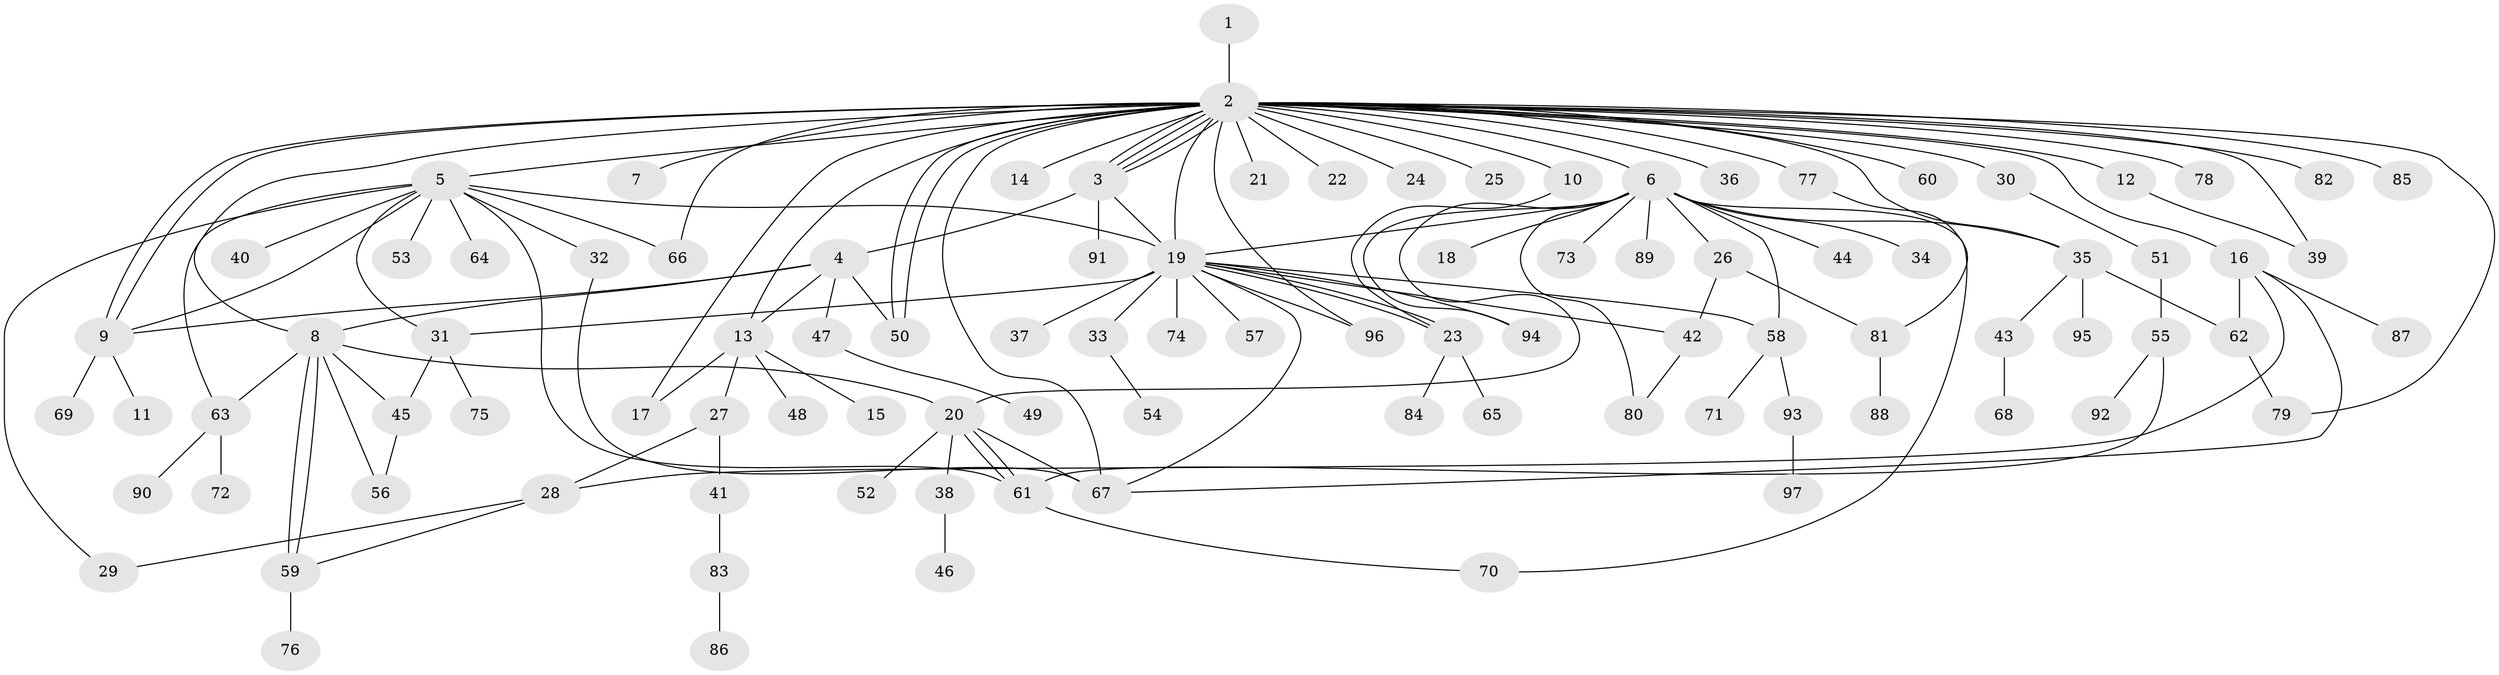 // coarse degree distribution, {1: 0.7014925373134329, 29: 0.014925373134328358, 3: 0.04477611940298507, 4: 0.05970149253731343, 2: 0.11940298507462686, 5: 0.014925373134328358, 6: 0.014925373134328358, 7: 0.014925373134328358, 19: 0.014925373134328358}
// Generated by graph-tools (version 1.1) at 2025/51/03/04/25 21:51:13]
// undirected, 97 vertices, 140 edges
graph export_dot {
graph [start="1"]
  node [color=gray90,style=filled];
  1;
  2;
  3;
  4;
  5;
  6;
  7;
  8;
  9;
  10;
  11;
  12;
  13;
  14;
  15;
  16;
  17;
  18;
  19;
  20;
  21;
  22;
  23;
  24;
  25;
  26;
  27;
  28;
  29;
  30;
  31;
  32;
  33;
  34;
  35;
  36;
  37;
  38;
  39;
  40;
  41;
  42;
  43;
  44;
  45;
  46;
  47;
  48;
  49;
  50;
  51;
  52;
  53;
  54;
  55;
  56;
  57;
  58;
  59;
  60;
  61;
  62;
  63;
  64;
  65;
  66;
  67;
  68;
  69;
  70;
  71;
  72;
  73;
  74;
  75;
  76;
  77;
  78;
  79;
  80;
  81;
  82;
  83;
  84;
  85;
  86;
  87;
  88;
  89;
  90;
  91;
  92;
  93;
  94;
  95;
  96;
  97;
  1 -- 2;
  2 -- 3;
  2 -- 3;
  2 -- 3;
  2 -- 3;
  2 -- 5;
  2 -- 6;
  2 -- 7;
  2 -- 8;
  2 -- 9;
  2 -- 9;
  2 -- 10;
  2 -- 12;
  2 -- 13;
  2 -- 14;
  2 -- 16;
  2 -- 17;
  2 -- 19;
  2 -- 21;
  2 -- 22;
  2 -- 24;
  2 -- 25;
  2 -- 30;
  2 -- 35;
  2 -- 36;
  2 -- 39;
  2 -- 50;
  2 -- 50;
  2 -- 60;
  2 -- 66;
  2 -- 67;
  2 -- 77;
  2 -- 78;
  2 -- 79;
  2 -- 82;
  2 -- 85;
  2 -- 96;
  3 -- 4;
  3 -- 19;
  3 -- 91;
  4 -- 8;
  4 -- 9;
  4 -- 13;
  4 -- 47;
  4 -- 50;
  5 -- 9;
  5 -- 19;
  5 -- 29;
  5 -- 31;
  5 -- 32;
  5 -- 40;
  5 -- 53;
  5 -- 61;
  5 -- 63;
  5 -- 64;
  5 -- 66;
  6 -- 18;
  6 -- 19;
  6 -- 20;
  6 -- 26;
  6 -- 34;
  6 -- 35;
  6 -- 44;
  6 -- 58;
  6 -- 70;
  6 -- 73;
  6 -- 80;
  6 -- 89;
  6 -- 94;
  8 -- 20;
  8 -- 45;
  8 -- 56;
  8 -- 59;
  8 -- 59;
  8 -- 63;
  9 -- 11;
  9 -- 69;
  10 -- 23;
  12 -- 39;
  13 -- 15;
  13 -- 17;
  13 -- 27;
  13 -- 48;
  16 -- 28;
  16 -- 62;
  16 -- 67;
  16 -- 87;
  19 -- 23;
  19 -- 23;
  19 -- 31;
  19 -- 33;
  19 -- 37;
  19 -- 42;
  19 -- 57;
  19 -- 58;
  19 -- 67;
  19 -- 74;
  19 -- 94;
  19 -- 96;
  20 -- 38;
  20 -- 52;
  20 -- 61;
  20 -- 61;
  20 -- 67;
  23 -- 65;
  23 -- 84;
  26 -- 42;
  26 -- 81;
  27 -- 28;
  27 -- 41;
  28 -- 29;
  28 -- 59;
  30 -- 51;
  31 -- 45;
  31 -- 75;
  32 -- 67;
  33 -- 54;
  35 -- 43;
  35 -- 62;
  35 -- 95;
  38 -- 46;
  41 -- 83;
  42 -- 80;
  43 -- 68;
  45 -- 56;
  47 -- 49;
  51 -- 55;
  55 -- 61;
  55 -- 92;
  58 -- 71;
  58 -- 93;
  59 -- 76;
  61 -- 70;
  62 -- 79;
  63 -- 72;
  63 -- 90;
  77 -- 81;
  81 -- 88;
  83 -- 86;
  93 -- 97;
}
